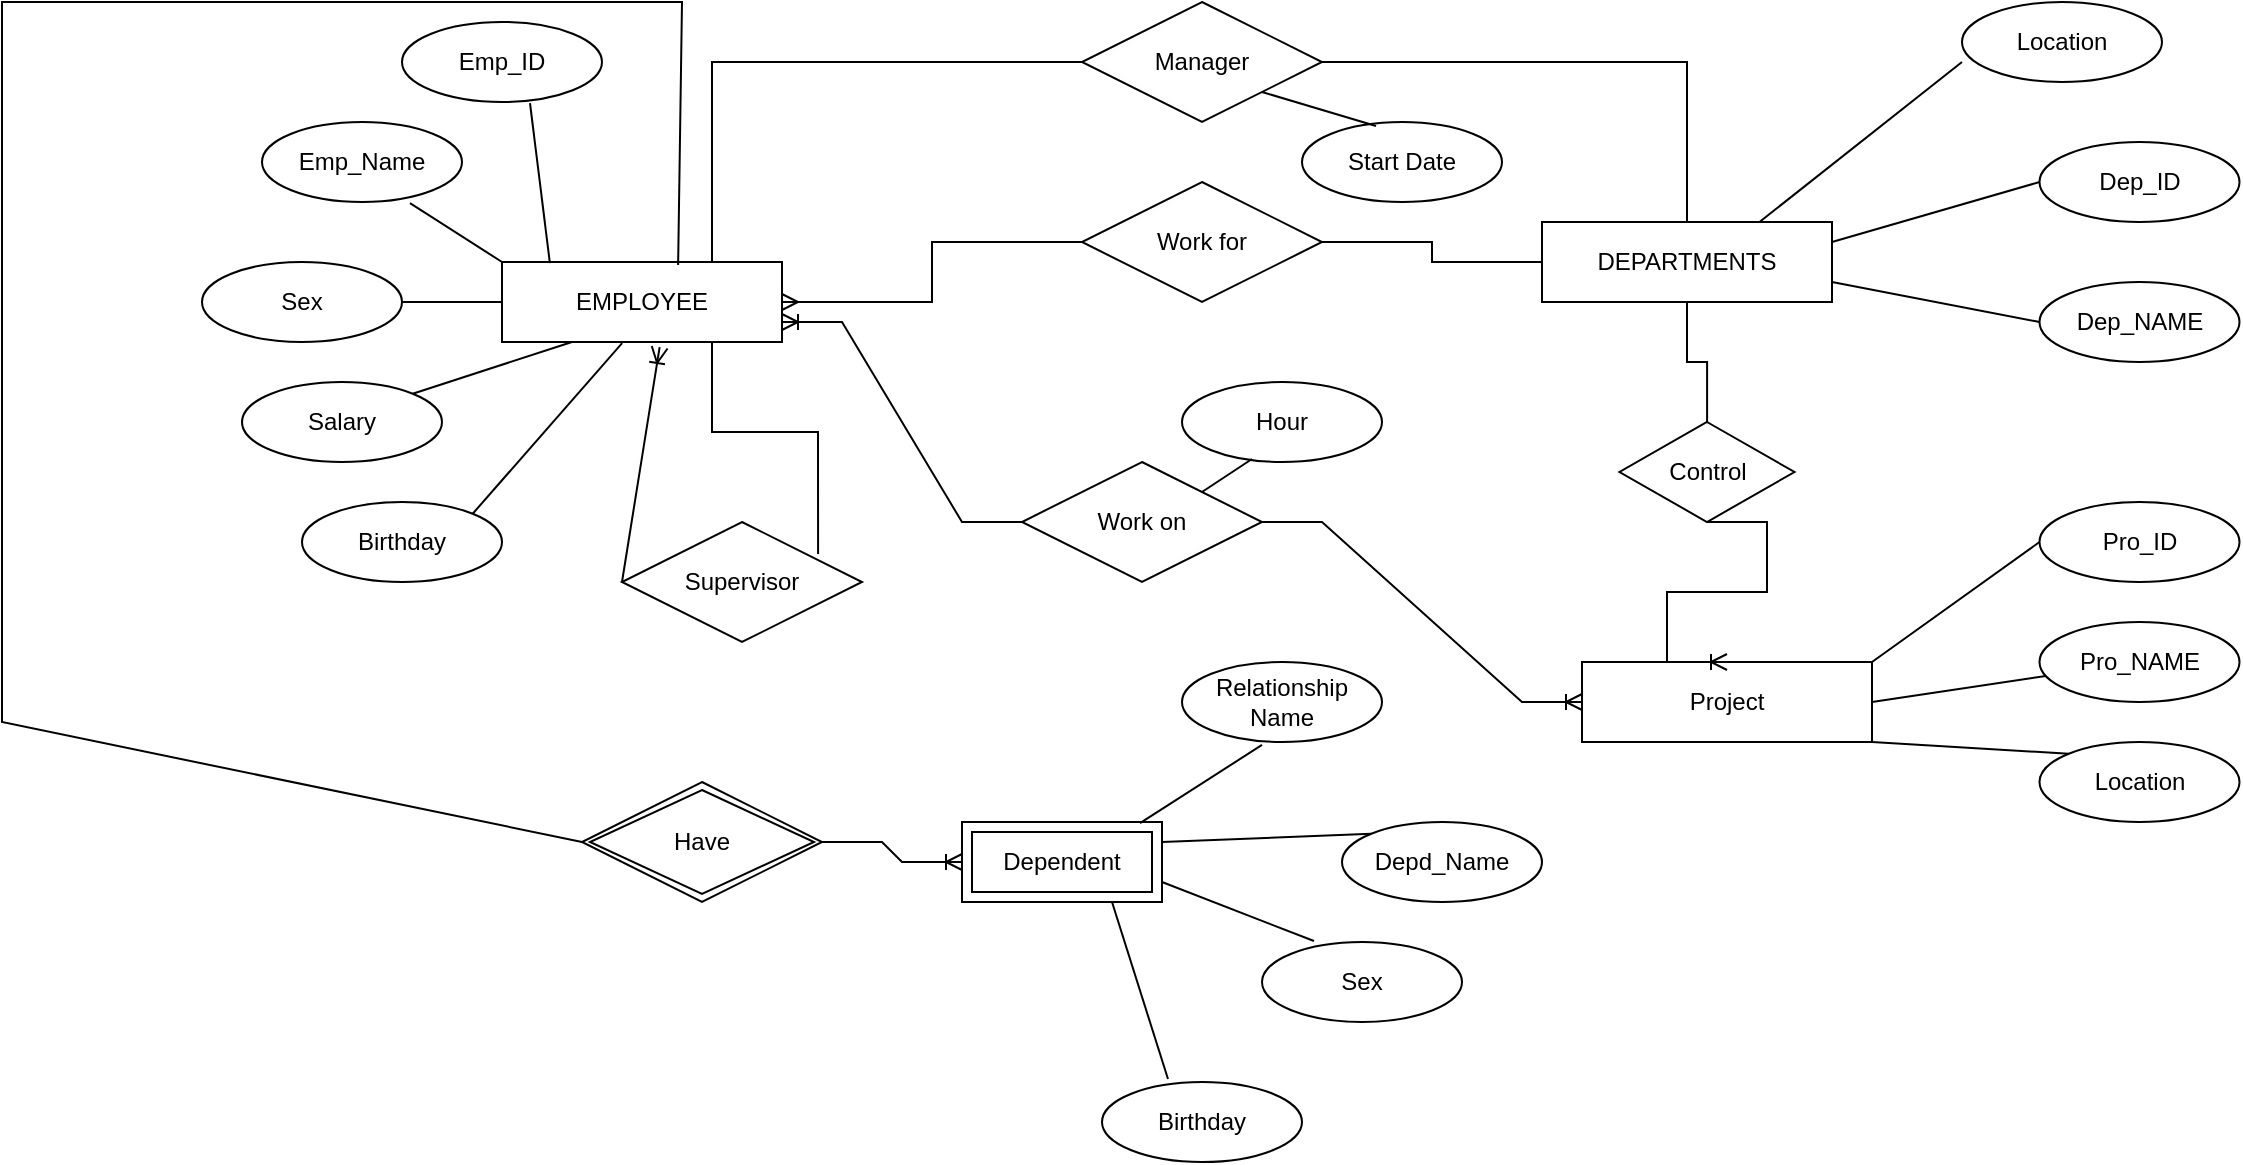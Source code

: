 <mxfile version="26.0.11">
  <diagram id="R2lEEEUBdFMjLlhIrx00" name="Page-1">
    <mxGraphModel dx="2163" dy="816" grid="1" gridSize="10" guides="1" tooltips="1" connect="1" arrows="1" fold="1" page="1" pageScale="1" pageWidth="850" pageHeight="1100" math="0" shadow="0" extFonts="Permanent Marker^https://fonts.googleapis.com/css?family=Permanent+Marker">
      <root>
        <mxCell id="0" />
        <mxCell id="1" parent="0" />
        <mxCell id="ZyC9tnYWMu4igHIbsLCq-19" style="edgeStyle=orthogonalEdgeStyle;rounded=0;orthogonalLoop=1;jettySize=auto;html=1;endArrow=none;startFill=0;" parent="1" source="NP60Pz9xRDAueaMonVoZ-1" target="NP60Pz9xRDAueaMonVoZ-15" edge="1">
          <mxGeometry relative="1" as="geometry" />
        </mxCell>
        <mxCell id="NP60Pz9xRDAueaMonVoZ-1" value="DEPARTMENTS" style="whiteSpace=wrap;html=1;align=center;fontStyle=0" parent="1" vertex="1">
          <mxGeometry x="450" y="150" width="145" height="40" as="geometry" />
        </mxCell>
        <mxCell id="NP60Pz9xRDAueaMonVoZ-3" value="Dep_NAME" style="ellipse;whiteSpace=wrap;html=1;align=center;fontStyle=0" parent="1" vertex="1">
          <mxGeometry x="698.75" y="180" width="100" height="40" as="geometry" />
        </mxCell>
        <mxCell id="NP60Pz9xRDAueaMonVoZ-4" value="Dep_ID" style="ellipse;whiteSpace=wrap;html=1;align=center;fontStyle=0" parent="1" vertex="1">
          <mxGeometry x="698.75" y="110" width="100" height="40" as="geometry" />
        </mxCell>
        <mxCell id="ZyC9tnYWMu4igHIbsLCq-20" style="edgeStyle=orthogonalEdgeStyle;rounded=0;orthogonalLoop=1;jettySize=auto;html=1;entryX=0;entryY=0.5;entryDx=0;entryDy=0;startArrow=ERmany;startFill=0;endArrow=none;" parent="1" source="NP60Pz9xRDAueaMonVoZ-5" target="NP60Pz9xRDAueaMonVoZ-61" edge="1">
          <mxGeometry relative="1" as="geometry" />
        </mxCell>
        <mxCell id="ZyC9tnYWMu4igHIbsLCq-21" style="edgeStyle=orthogonalEdgeStyle;rounded=0;orthogonalLoop=1;jettySize=auto;html=1;exitX=0.75;exitY=0;exitDx=0;exitDy=0;entryX=0;entryY=0.5;entryDx=0;entryDy=0;endArrow=none;startFill=0;" parent="1" source="NP60Pz9xRDAueaMonVoZ-5" target="ZyC9tnYWMu4igHIbsLCq-2" edge="1">
          <mxGeometry relative="1" as="geometry">
            <mxPoint x="60" y="60" as="targetPoint" />
          </mxGeometry>
        </mxCell>
        <mxCell id="NP60Pz9xRDAueaMonVoZ-5" value="EMPLOYEE" style="Entity;whiteSpace=wrap;html=1;align=center;fontStyle=0" parent="1" vertex="1">
          <mxGeometry x="-70" y="170" width="140" height="40" as="geometry" />
        </mxCell>
        <mxCell id="NP60Pz9xRDAueaMonVoZ-13" value="" style="endArrow=none;html=1;rounded=0;fontFamily=Helvetica;fontSize=12;fontColor=default;exitX=1;exitY=0.75;exitDx=0;exitDy=0;entryX=0;entryY=0.5;entryDx=0;entryDy=0;fontStyle=0;align=center;" parent="1" source="NP60Pz9xRDAueaMonVoZ-1" target="NP60Pz9xRDAueaMonVoZ-3" edge="1">
          <mxGeometry width="50" height="50" relative="1" as="geometry">
            <mxPoint x="403.75" y="190" as="sourcePoint" />
            <mxPoint x="428.75" y="150" as="targetPoint" />
          </mxGeometry>
        </mxCell>
        <mxCell id="NP60Pz9xRDAueaMonVoZ-14" value="" style="endArrow=none;html=1;rounded=0;fontFamily=Helvetica;fontSize=12;fontColor=default;entryX=0;entryY=0.5;entryDx=0;entryDy=0;exitX=1;exitY=0.25;exitDx=0;exitDy=0;fontStyle=0;align=center;" parent="1" source="NP60Pz9xRDAueaMonVoZ-1" target="NP60Pz9xRDAueaMonVoZ-4" edge="1">
          <mxGeometry relative="1" as="geometry">
            <mxPoint x="548.75" y="170" as="sourcePoint" />
            <mxPoint x="648.75" y="160" as="targetPoint" />
          </mxGeometry>
        </mxCell>
        <mxCell id="NP60Pz9xRDAueaMonVoZ-15" value="Control" style="shape=rhombus;perimeter=rhombusPerimeter;whiteSpace=wrap;html=1;align=center;strokeColor=default;verticalAlign=middle;fontFamily=Helvetica;fontSize=12;fontColor=default;fillColor=default;fontStyle=0" parent="1" vertex="1">
          <mxGeometry x="488.75" y="250" width="87.5" height="50" as="geometry" />
        </mxCell>
        <mxCell id="NP60Pz9xRDAueaMonVoZ-26" value="Project" style="whiteSpace=wrap;html=1;align=center;fontStyle=0" parent="1" vertex="1">
          <mxGeometry x="470" y="370" width="145" height="40" as="geometry" />
        </mxCell>
        <mxCell id="NP60Pz9xRDAueaMonVoZ-28" value="Pro_ID" style="ellipse;whiteSpace=wrap;html=1;align=center;fontStyle=0" parent="1" vertex="1">
          <mxGeometry x="698.75" y="290" width="100" height="40" as="geometry" />
        </mxCell>
        <mxCell id="NP60Pz9xRDAueaMonVoZ-29" value="Pro_NAME" style="ellipse;whiteSpace=wrap;html=1;align=center;fontStyle=0" parent="1" vertex="1">
          <mxGeometry x="698.75" y="350" width="100" height="40" as="geometry" />
        </mxCell>
        <mxCell id="NP60Pz9xRDAueaMonVoZ-32" value="Location" style="ellipse;whiteSpace=wrap;html=1;align=center;fontStyle=0" parent="1" vertex="1">
          <mxGeometry x="698.75" y="410" width="100" height="40" as="geometry" />
        </mxCell>
        <mxCell id="NP60Pz9xRDAueaMonVoZ-33" value="" style="endArrow=none;html=1;rounded=0;fontFamily=Helvetica;fontSize=12;fontColor=default;exitX=1;exitY=0;exitDx=0;exitDy=0;entryX=0;entryY=0.5;entryDx=0;entryDy=0;fontStyle=0;align=center;" parent="1" source="NP60Pz9xRDAueaMonVoZ-26" target="NP60Pz9xRDAueaMonVoZ-28" edge="1">
          <mxGeometry relative="1" as="geometry">
            <mxPoint x="448.75" y="200" as="sourcePoint" />
            <mxPoint x="578.75" y="200" as="targetPoint" />
          </mxGeometry>
        </mxCell>
        <mxCell id="NP60Pz9xRDAueaMonVoZ-34" value="" style="endArrow=none;html=1;rounded=0;fontFamily=Helvetica;fontSize=12;fontColor=default;exitX=1;exitY=0.5;exitDx=0;exitDy=0;fontStyle=0;align=center;" parent="1" source="NP60Pz9xRDAueaMonVoZ-26" target="NP60Pz9xRDAueaMonVoZ-29" edge="1">
          <mxGeometry relative="1" as="geometry">
            <mxPoint x="633.75" y="340" as="sourcePoint" />
            <mxPoint x="728.75" y="320" as="targetPoint" />
          </mxGeometry>
        </mxCell>
        <mxCell id="NP60Pz9xRDAueaMonVoZ-35" value="" style="endArrow=none;html=1;rounded=0;fontFamily=Helvetica;fontSize=12;fontColor=default;exitX=1;exitY=1;exitDx=0;exitDy=0;entryX=0;entryY=0;entryDx=0;entryDy=0;fontStyle=0;align=center;" parent="1" source="NP60Pz9xRDAueaMonVoZ-26" target="NP60Pz9xRDAueaMonVoZ-32" edge="1">
          <mxGeometry relative="1" as="geometry">
            <mxPoint x="643.75" y="350" as="sourcePoint" />
            <mxPoint x="738.75" y="330" as="targetPoint" />
          </mxGeometry>
        </mxCell>
        <mxCell id="NP60Pz9xRDAueaMonVoZ-38" value="Emp_ID" style="ellipse;whiteSpace=wrap;html=1;align=center;fontStyle=0" parent="1" vertex="1">
          <mxGeometry x="-120" y="50" width="100" height="40" as="geometry" />
        </mxCell>
        <mxCell id="NP60Pz9xRDAueaMonVoZ-39" value="Birthday" style="ellipse;whiteSpace=wrap;html=1;align=center;fontStyle=0" parent="1" vertex="1">
          <mxGeometry x="-170" y="290" width="100" height="40" as="geometry" />
        </mxCell>
        <mxCell id="NP60Pz9xRDAueaMonVoZ-40" value="Sex" style="ellipse;whiteSpace=wrap;html=1;align=center;fontStyle=0" parent="1" vertex="1">
          <mxGeometry x="-220" y="170" width="100" height="40" as="geometry" />
        </mxCell>
        <mxCell id="NP60Pz9xRDAueaMonVoZ-41" value="Emp_Name" style="ellipse;whiteSpace=wrap;html=1;align=center;fontStyle=0" parent="1" vertex="1">
          <mxGeometry x="-190" y="100" width="100" height="40" as="geometry" />
        </mxCell>
        <mxCell id="NP60Pz9xRDAueaMonVoZ-42" value="Salary" style="ellipse;whiteSpace=wrap;html=1;align=center;fontStyle=0" parent="1" vertex="1">
          <mxGeometry x="-200" y="230" width="100" height="40" as="geometry" />
        </mxCell>
        <mxCell id="NP60Pz9xRDAueaMonVoZ-43" value="" style="endArrow=none;html=1;rounded=0;fontFamily=Helvetica;fontSize=12;fontColor=default;exitX=0.171;exitY=0.013;exitDx=0;exitDy=0;exitPerimeter=0;entryX=0.64;entryY=1.013;entryDx=0;entryDy=0;entryPerimeter=0;fontStyle=0;align=center;" parent="1" source="NP60Pz9xRDAueaMonVoZ-5" target="NP60Pz9xRDAueaMonVoZ-38" edge="1">
          <mxGeometry relative="1" as="geometry">
            <mxPoint x="-40" y="130" as="sourcePoint" />
            <mxPoint x="120" y="130" as="targetPoint" />
          </mxGeometry>
        </mxCell>
        <mxCell id="NP60Pz9xRDAueaMonVoZ-44" value="" style="endArrow=none;html=1;rounded=0;fontFamily=Helvetica;fontSize=12;fontColor=default;exitX=0;exitY=0;exitDx=0;exitDy=0;entryX=0.74;entryY=1.013;entryDx=0;entryDy=0;entryPerimeter=0;fontStyle=0;align=center;" parent="1" source="NP60Pz9xRDAueaMonVoZ-5" target="NP60Pz9xRDAueaMonVoZ-41" edge="1">
          <mxGeometry relative="1" as="geometry">
            <mxPoint x="-30" y="140" as="sourcePoint" />
            <mxPoint x="130" y="140" as="targetPoint" />
          </mxGeometry>
        </mxCell>
        <mxCell id="NP60Pz9xRDAueaMonVoZ-45" value="" style="endArrow=none;html=1;rounded=0;fontFamily=Helvetica;fontSize=12;fontColor=default;exitX=0;exitY=0.5;exitDx=0;exitDy=0;entryX=1;entryY=0.5;entryDx=0;entryDy=0;fontStyle=0;align=center;" parent="1" source="NP60Pz9xRDAueaMonVoZ-5" target="NP60Pz9xRDAueaMonVoZ-40" edge="1">
          <mxGeometry relative="1" as="geometry">
            <mxPoint x="-20" y="130" as="sourcePoint" />
            <mxPoint x="140" y="130" as="targetPoint" />
          </mxGeometry>
        </mxCell>
        <mxCell id="NP60Pz9xRDAueaMonVoZ-48" value="" style="endArrow=none;html=1;rounded=0;fontFamily=Helvetica;fontSize=12;fontColor=default;entryX=0.25;entryY=1;entryDx=0;entryDy=0;exitX=1;exitY=0;exitDx=0;exitDy=0;fontStyle=0;align=center;" parent="1" source="NP60Pz9xRDAueaMonVoZ-42" target="NP60Pz9xRDAueaMonVoZ-5" edge="1">
          <mxGeometry relative="1" as="geometry">
            <mxPoint x="-90" y="249.38" as="sourcePoint" />
            <mxPoint x="70" y="249.38" as="targetPoint" />
          </mxGeometry>
        </mxCell>
        <mxCell id="NP60Pz9xRDAueaMonVoZ-49" value="" style="endArrow=none;html=1;rounded=0;fontFamily=Helvetica;fontSize=12;fontColor=default;entryX=0.429;entryY=1.013;entryDx=0;entryDy=0;entryPerimeter=0;exitX=1;exitY=0;exitDx=0;exitDy=0;fontStyle=0;align=center;" parent="1" source="NP60Pz9xRDAueaMonVoZ-39" target="NP60Pz9xRDAueaMonVoZ-5" edge="1">
          <mxGeometry relative="1" as="geometry">
            <mxPoint x="-60" y="290" as="sourcePoint" />
            <mxPoint x="-5" y="250.62" as="targetPoint" />
          </mxGeometry>
        </mxCell>
        <mxCell id="NP60Pz9xRDAueaMonVoZ-50" value="Work on" style="shape=rhombus;perimeter=rhombusPerimeter;whiteSpace=wrap;html=1;align=center;strokeColor=default;verticalAlign=middle;fontFamily=Helvetica;fontSize=12;fontColor=default;fillColor=default;fontStyle=0" parent="1" vertex="1">
          <mxGeometry x="190" y="270" width="120" height="60" as="geometry" />
        </mxCell>
        <mxCell id="NP60Pz9xRDAueaMonVoZ-59" value="Hour" style="ellipse;whiteSpace=wrap;html=1;align=center;strokeColor=default;verticalAlign=middle;fontFamily=Helvetica;fontSize=12;fontColor=default;fillColor=default;fontStyle=0" parent="1" vertex="1">
          <mxGeometry x="270" y="230" width="100" height="40" as="geometry" />
        </mxCell>
        <mxCell id="NP60Pz9xRDAueaMonVoZ-60" value="" style="endArrow=none;html=1;rounded=0;fontFamily=Helvetica;fontSize=12;fontColor=default;entryX=0.35;entryY=0.963;entryDx=0;entryDy=0;exitX=1;exitY=0;exitDx=0;exitDy=0;entryPerimeter=0;fontStyle=0;align=center;" parent="1" source="NP60Pz9xRDAueaMonVoZ-50" target="NP60Pz9xRDAueaMonVoZ-59" edge="1">
          <mxGeometry relative="1" as="geometry">
            <mxPoint x="250" y="325" as="sourcePoint" />
            <mxPoint x="371" y="400" as="targetPoint" />
          </mxGeometry>
        </mxCell>
        <mxCell id="ZyC9tnYWMu4igHIbsLCq-17" style="edgeStyle=orthogonalEdgeStyle;rounded=0;orthogonalLoop=1;jettySize=auto;html=1;entryX=0;entryY=0.5;entryDx=0;entryDy=0;endArrow=none;startFill=0;" parent="1" source="NP60Pz9xRDAueaMonVoZ-61" target="NP60Pz9xRDAueaMonVoZ-1" edge="1">
          <mxGeometry relative="1" as="geometry" />
        </mxCell>
        <mxCell id="NP60Pz9xRDAueaMonVoZ-61" value="Work for" style="shape=rhombus;perimeter=rhombusPerimeter;whiteSpace=wrap;html=1;align=center;strokeColor=default;verticalAlign=middle;fontFamily=Helvetica;fontSize=12;fontColor=default;fillColor=default;fontStyle=0" parent="1" vertex="1">
          <mxGeometry x="220" y="130" width="120" height="60" as="geometry" />
        </mxCell>
        <mxCell id="NP60Pz9xRDAueaMonVoZ-64" value="Dependent" style="shape=ext;margin=3;double=1;whiteSpace=wrap;html=1;align=center;strokeColor=default;verticalAlign=middle;fontFamily=Helvetica;fontSize=12;fontColor=default;fillColor=default;fontStyle=0" parent="1" vertex="1">
          <mxGeometry x="160" y="450" width="100" height="40" as="geometry" />
        </mxCell>
        <mxCell id="NP60Pz9xRDAueaMonVoZ-65" value="Birthday" style="ellipse;whiteSpace=wrap;html=1;align=center;strokeColor=default;verticalAlign=middle;fontFamily=Helvetica;fontSize=12;fontColor=default;fillColor=default;fontStyle=0" parent="1" vertex="1">
          <mxGeometry x="230" y="580" width="100" height="40" as="geometry" />
        </mxCell>
        <mxCell id="NP60Pz9xRDAueaMonVoZ-66" value="Relationship Name" style="ellipse;whiteSpace=wrap;html=1;align=center;strokeColor=default;verticalAlign=middle;fontFamily=Helvetica;fontSize=12;fontColor=default;fillColor=default;fontStyle=0" parent="1" vertex="1">
          <mxGeometry x="270" y="370" width="100" height="40" as="geometry" />
        </mxCell>
        <mxCell id="NP60Pz9xRDAueaMonVoZ-67" value="Sex" style="ellipse;whiteSpace=wrap;html=1;align=center;strokeColor=default;verticalAlign=middle;fontFamily=Helvetica;fontSize=12;fontColor=default;fillColor=default;fontStyle=0" parent="1" vertex="1">
          <mxGeometry x="310" y="510" width="100" height="40" as="geometry" />
        </mxCell>
        <mxCell id="NP60Pz9xRDAueaMonVoZ-68" value="Depd_Name" style="ellipse;whiteSpace=wrap;html=1;align=center;strokeColor=default;verticalAlign=middle;fontFamily=Helvetica;fontSize=12;fontColor=default;fillColor=default;fontStyle=0" parent="1" vertex="1">
          <mxGeometry x="350" y="450" width="100" height="40" as="geometry" />
        </mxCell>
        <mxCell id="NP60Pz9xRDAueaMonVoZ-69" value="" style="endArrow=none;html=1;rounded=0;fontFamily=Helvetica;fontSize=12;fontColor=default;entryX=0.4;entryY=1.037;entryDx=0;entryDy=0;exitX=0.89;exitY=0.013;exitDx=0;exitDy=0;entryPerimeter=0;exitPerimeter=0;fontStyle=0;align=center;" parent="1" source="NP60Pz9xRDAueaMonVoZ-64" target="NP60Pz9xRDAueaMonVoZ-66" edge="1">
          <mxGeometry relative="1" as="geometry">
            <mxPoint x="220" y="420" as="sourcePoint" />
            <mxPoint x="285" y="394" as="targetPoint" />
          </mxGeometry>
        </mxCell>
        <mxCell id="NP60Pz9xRDAueaMonVoZ-70" value="" style="endArrow=none;html=1;rounded=0;fontFamily=Helvetica;fontSize=12;fontColor=default;entryX=0;entryY=0;entryDx=0;entryDy=0;exitX=1;exitY=0.25;exitDx=0;exitDy=0;fontStyle=0;align=center;" parent="1" source="NP60Pz9xRDAueaMonVoZ-64" target="NP60Pz9xRDAueaMonVoZ-68" edge="1">
          <mxGeometry relative="1" as="geometry">
            <mxPoint x="259" y="441" as="sourcePoint" />
            <mxPoint x="290" y="401" as="targetPoint" />
          </mxGeometry>
        </mxCell>
        <mxCell id="NP60Pz9xRDAueaMonVoZ-71" value="" style="endArrow=none;html=1;rounded=0;fontFamily=Helvetica;fontSize=12;fontColor=default;entryX=0.26;entryY=-0.012;entryDx=0;entryDy=0;exitX=1;exitY=0.75;exitDx=0;exitDy=0;entryPerimeter=0;fontStyle=0;align=center;" parent="1" source="NP60Pz9xRDAueaMonVoZ-64" target="NP60Pz9xRDAueaMonVoZ-67" edge="1">
          <mxGeometry relative="1" as="geometry">
            <mxPoint x="270" y="450" as="sourcePoint" />
            <mxPoint x="325" y="436" as="targetPoint" />
          </mxGeometry>
        </mxCell>
        <mxCell id="NP60Pz9xRDAueaMonVoZ-72" value="" style="endArrow=none;html=1;rounded=0;fontFamily=Helvetica;fontSize=12;fontColor=default;entryX=0.33;entryY=-0.037;entryDx=0;entryDy=0;exitX=0.75;exitY=1;exitDx=0;exitDy=0;entryPerimeter=0;fontStyle=0;align=center;" parent="1" source="NP60Pz9xRDAueaMonVoZ-64" target="NP60Pz9xRDAueaMonVoZ-65" edge="1">
          <mxGeometry relative="1" as="geometry">
            <mxPoint x="270" y="470" as="sourcePoint" />
            <mxPoint x="306" y="510" as="targetPoint" />
          </mxGeometry>
        </mxCell>
        <mxCell id="NP60Pz9xRDAueaMonVoZ-73" value="" style="endArrow=none;html=1;rounded=0;fontFamily=Helvetica;fontSize=12;fontColor=default;exitX=0.629;exitY=0.037;exitDx=0;exitDy=0;exitPerimeter=0;fontStyle=0;align=center;entryX=0;entryY=0.5;entryDx=0;entryDy=0;endFill=1;startFill=0;" parent="1" source="NP60Pz9xRDAueaMonVoZ-5" target="pb6bldwqIKgPGY0LWK2q-7" edge="1">
          <mxGeometry relative="1" as="geometry">
            <mxPoint x="100" y="240" as="sourcePoint" />
            <mxPoint x="-130" y="430" as="targetPoint" />
            <Array as="points">
              <mxPoint x="20" y="40" />
              <mxPoint x="-320" y="40" />
              <mxPoint x="-320" y="400" />
            </Array>
          </mxGeometry>
        </mxCell>
        <mxCell id="pb6bldwqIKgPGY0LWK2q-1" value="Supervisor" style="shape=rhombus;perimeter=rhombusPerimeter;whiteSpace=wrap;html=1;align=center;fontStyle=0" parent="1" vertex="1">
          <mxGeometry x="-10" y="300" width="120" height="60" as="geometry" />
        </mxCell>
        <mxCell id="pb6bldwqIKgPGY0LWK2q-3" value="" style="endArrow=ERoneToMany;html=1;rounded=0;fontFamily=Helvetica;fontSize=12;fontColor=default;entryX=0.563;entryY=1.065;entryDx=0;entryDy=0;fontStyle=0;align=center;exitX=0;exitY=0.5;exitDx=0;exitDy=0;entryPerimeter=0;endFill=0;startFill=0;" parent="1" source="pb6bldwqIKgPGY0LWK2q-1" target="NP60Pz9xRDAueaMonVoZ-5" edge="1">
          <mxGeometry relative="1" as="geometry">
            <mxPoint x="110" y="320" as="sourcePoint" />
            <mxPoint x="45" y="220" as="targetPoint" />
          </mxGeometry>
        </mxCell>
        <mxCell id="pb6bldwqIKgPGY0LWK2q-7" value="Have" style="shape=rhombus;double=1;perimeter=rhombusPerimeter;whiteSpace=wrap;html=1;align=center;" parent="1" vertex="1">
          <mxGeometry x="-30" y="430" width="120" height="60" as="geometry" />
        </mxCell>
        <mxCell id="ZyC9tnYWMu4igHIbsLCq-1" value="" style="edgeStyle=entityRelationEdgeStyle;fontSize=12;html=1;endArrow=ERoneToMany;rounded=0;exitX=1;exitY=0.5;exitDx=0;exitDy=0;entryX=0;entryY=0.5;entryDx=0;entryDy=0;" parent="1" source="pb6bldwqIKgPGY0LWK2q-7" target="NP60Pz9xRDAueaMonVoZ-64" edge="1">
          <mxGeometry width="100" height="100" relative="1" as="geometry">
            <mxPoint x="150" y="400" as="sourcePoint" />
            <mxPoint x="250" y="300" as="targetPoint" />
          </mxGeometry>
        </mxCell>
        <mxCell id="ZyC9tnYWMu4igHIbsLCq-22" style="edgeStyle=orthogonalEdgeStyle;rounded=0;orthogonalLoop=1;jettySize=auto;html=1;entryX=0.5;entryY=0;entryDx=0;entryDy=0;endArrow=none;startFill=0;" parent="1" source="ZyC9tnYWMu4igHIbsLCq-2" target="NP60Pz9xRDAueaMonVoZ-1" edge="1">
          <mxGeometry relative="1" as="geometry">
            <mxPoint x="530" y="70" as="targetPoint" />
          </mxGeometry>
        </mxCell>
        <mxCell id="ZyC9tnYWMu4igHIbsLCq-2" value="Manager" style="shape=rhombus;perimeter=rhombusPerimeter;whiteSpace=wrap;html=1;align=center;" parent="1" vertex="1">
          <mxGeometry x="220" y="40" width="120" height="60" as="geometry" />
        </mxCell>
        <mxCell id="ZyC9tnYWMu4igHIbsLCq-8" value="Start Date" style="ellipse;whiteSpace=wrap;html=1;align=center;strokeColor=default;verticalAlign=middle;fontFamily=Helvetica;fontSize=12;fontColor=default;fillColor=default;fontStyle=0" parent="1" vertex="1">
          <mxGeometry x="330" y="100" width="100" height="40" as="geometry" />
        </mxCell>
        <mxCell id="ZyC9tnYWMu4igHIbsLCq-9" value="" style="endArrow=none;html=1;rounded=0;fontFamily=Helvetica;fontSize=12;fontColor=default;exitX=0.37;exitY=0.05;exitDx=0;exitDy=0;entryX=1;entryY=1;entryDx=0;entryDy=0;exitPerimeter=0;fontStyle=0;align=center;" parent="1" source="ZyC9tnYWMu4igHIbsLCq-8" target="ZyC9tnYWMu4igHIbsLCq-2" edge="1">
          <mxGeometry relative="1" as="geometry">
            <mxPoint x="524" y="206" as="sourcePoint" />
            <mxPoint x="543" y="260" as="targetPoint" />
          </mxGeometry>
        </mxCell>
        <mxCell id="ZyC9tnYWMu4igHIbsLCq-10" value="" style="edgeStyle=entityRelationEdgeStyle;fontSize=12;html=1;endArrow=ERoneToMany;rounded=0;entryX=1;entryY=0.75;entryDx=0;entryDy=0;exitX=0;exitY=0.5;exitDx=0;exitDy=0;" parent="1" source="NP60Pz9xRDAueaMonVoZ-50" target="NP60Pz9xRDAueaMonVoZ-5" edge="1">
          <mxGeometry width="100" height="100" relative="1" as="geometry">
            <mxPoint x="150" y="400" as="sourcePoint" />
            <mxPoint x="250" y="300" as="targetPoint" />
          </mxGeometry>
        </mxCell>
        <mxCell id="ZyC9tnYWMu4igHIbsLCq-11" value="" style="edgeStyle=entityRelationEdgeStyle;fontSize=12;html=1;endArrow=ERoneToMany;rounded=0;entryX=0;entryY=0.5;entryDx=0;entryDy=0;exitX=1;exitY=0.5;exitDx=0;exitDy=0;" parent="1" source="NP60Pz9xRDAueaMonVoZ-50" target="NP60Pz9xRDAueaMonVoZ-26" edge="1">
          <mxGeometry width="100" height="100" relative="1" as="geometry">
            <mxPoint x="200" y="310" as="sourcePoint" />
            <mxPoint x="80" y="210" as="targetPoint" />
          </mxGeometry>
        </mxCell>
        <mxCell id="ZyC9tnYWMu4igHIbsLCq-13" value="" style="edgeStyle=entityRelationEdgeStyle;fontSize=12;html=1;endArrow=ERoneToMany;rounded=0;entryX=0.5;entryY=0;entryDx=0;entryDy=0;exitX=0.5;exitY=1;exitDx=0;exitDy=0;" parent="1" source="NP60Pz9xRDAueaMonVoZ-15" target="NP60Pz9xRDAueaMonVoZ-26" edge="1">
          <mxGeometry width="100" height="100" relative="1" as="geometry">
            <mxPoint x="150" y="400" as="sourcePoint" />
            <mxPoint x="250" y="300" as="targetPoint" />
          </mxGeometry>
        </mxCell>
        <mxCell id="ZyC9tnYWMu4igHIbsLCq-24" style="edgeStyle=orthogonalEdgeStyle;rounded=0;orthogonalLoop=1;jettySize=auto;html=1;exitX=0.75;exitY=1;exitDx=0;exitDy=0;entryX=0.817;entryY=0.267;entryDx=0;entryDy=0;entryPerimeter=0;endArrow=none;startFill=0;" parent="1" source="NP60Pz9xRDAueaMonVoZ-5" target="pb6bldwqIKgPGY0LWK2q-1" edge="1">
          <mxGeometry relative="1" as="geometry" />
        </mxCell>
        <mxCell id="lLqosomWlrAU583ZNUCr-2" value="" style="endArrow=none;html=1;rounded=0;fontFamily=Helvetica;fontSize=12;fontColor=default;exitX=0.75;exitY=0;exitDx=0;exitDy=0;fontStyle=0;align=center;entryX=0;entryY=0.75;entryDx=0;entryDy=0;entryPerimeter=0;" edge="1" parent="1" source="NP60Pz9xRDAueaMonVoZ-1" target="lLqosomWlrAU583ZNUCr-3">
          <mxGeometry relative="1" as="geometry">
            <mxPoint x="570" y="120" as="sourcePoint" />
            <mxPoint x="650" y="60" as="targetPoint" />
          </mxGeometry>
        </mxCell>
        <mxCell id="lLqosomWlrAU583ZNUCr-3" value="Location" style="ellipse;whiteSpace=wrap;html=1;align=center;fontStyle=0" vertex="1" parent="1">
          <mxGeometry x="660" y="40" width="100" height="40" as="geometry" />
        </mxCell>
      </root>
    </mxGraphModel>
  </diagram>
</mxfile>
